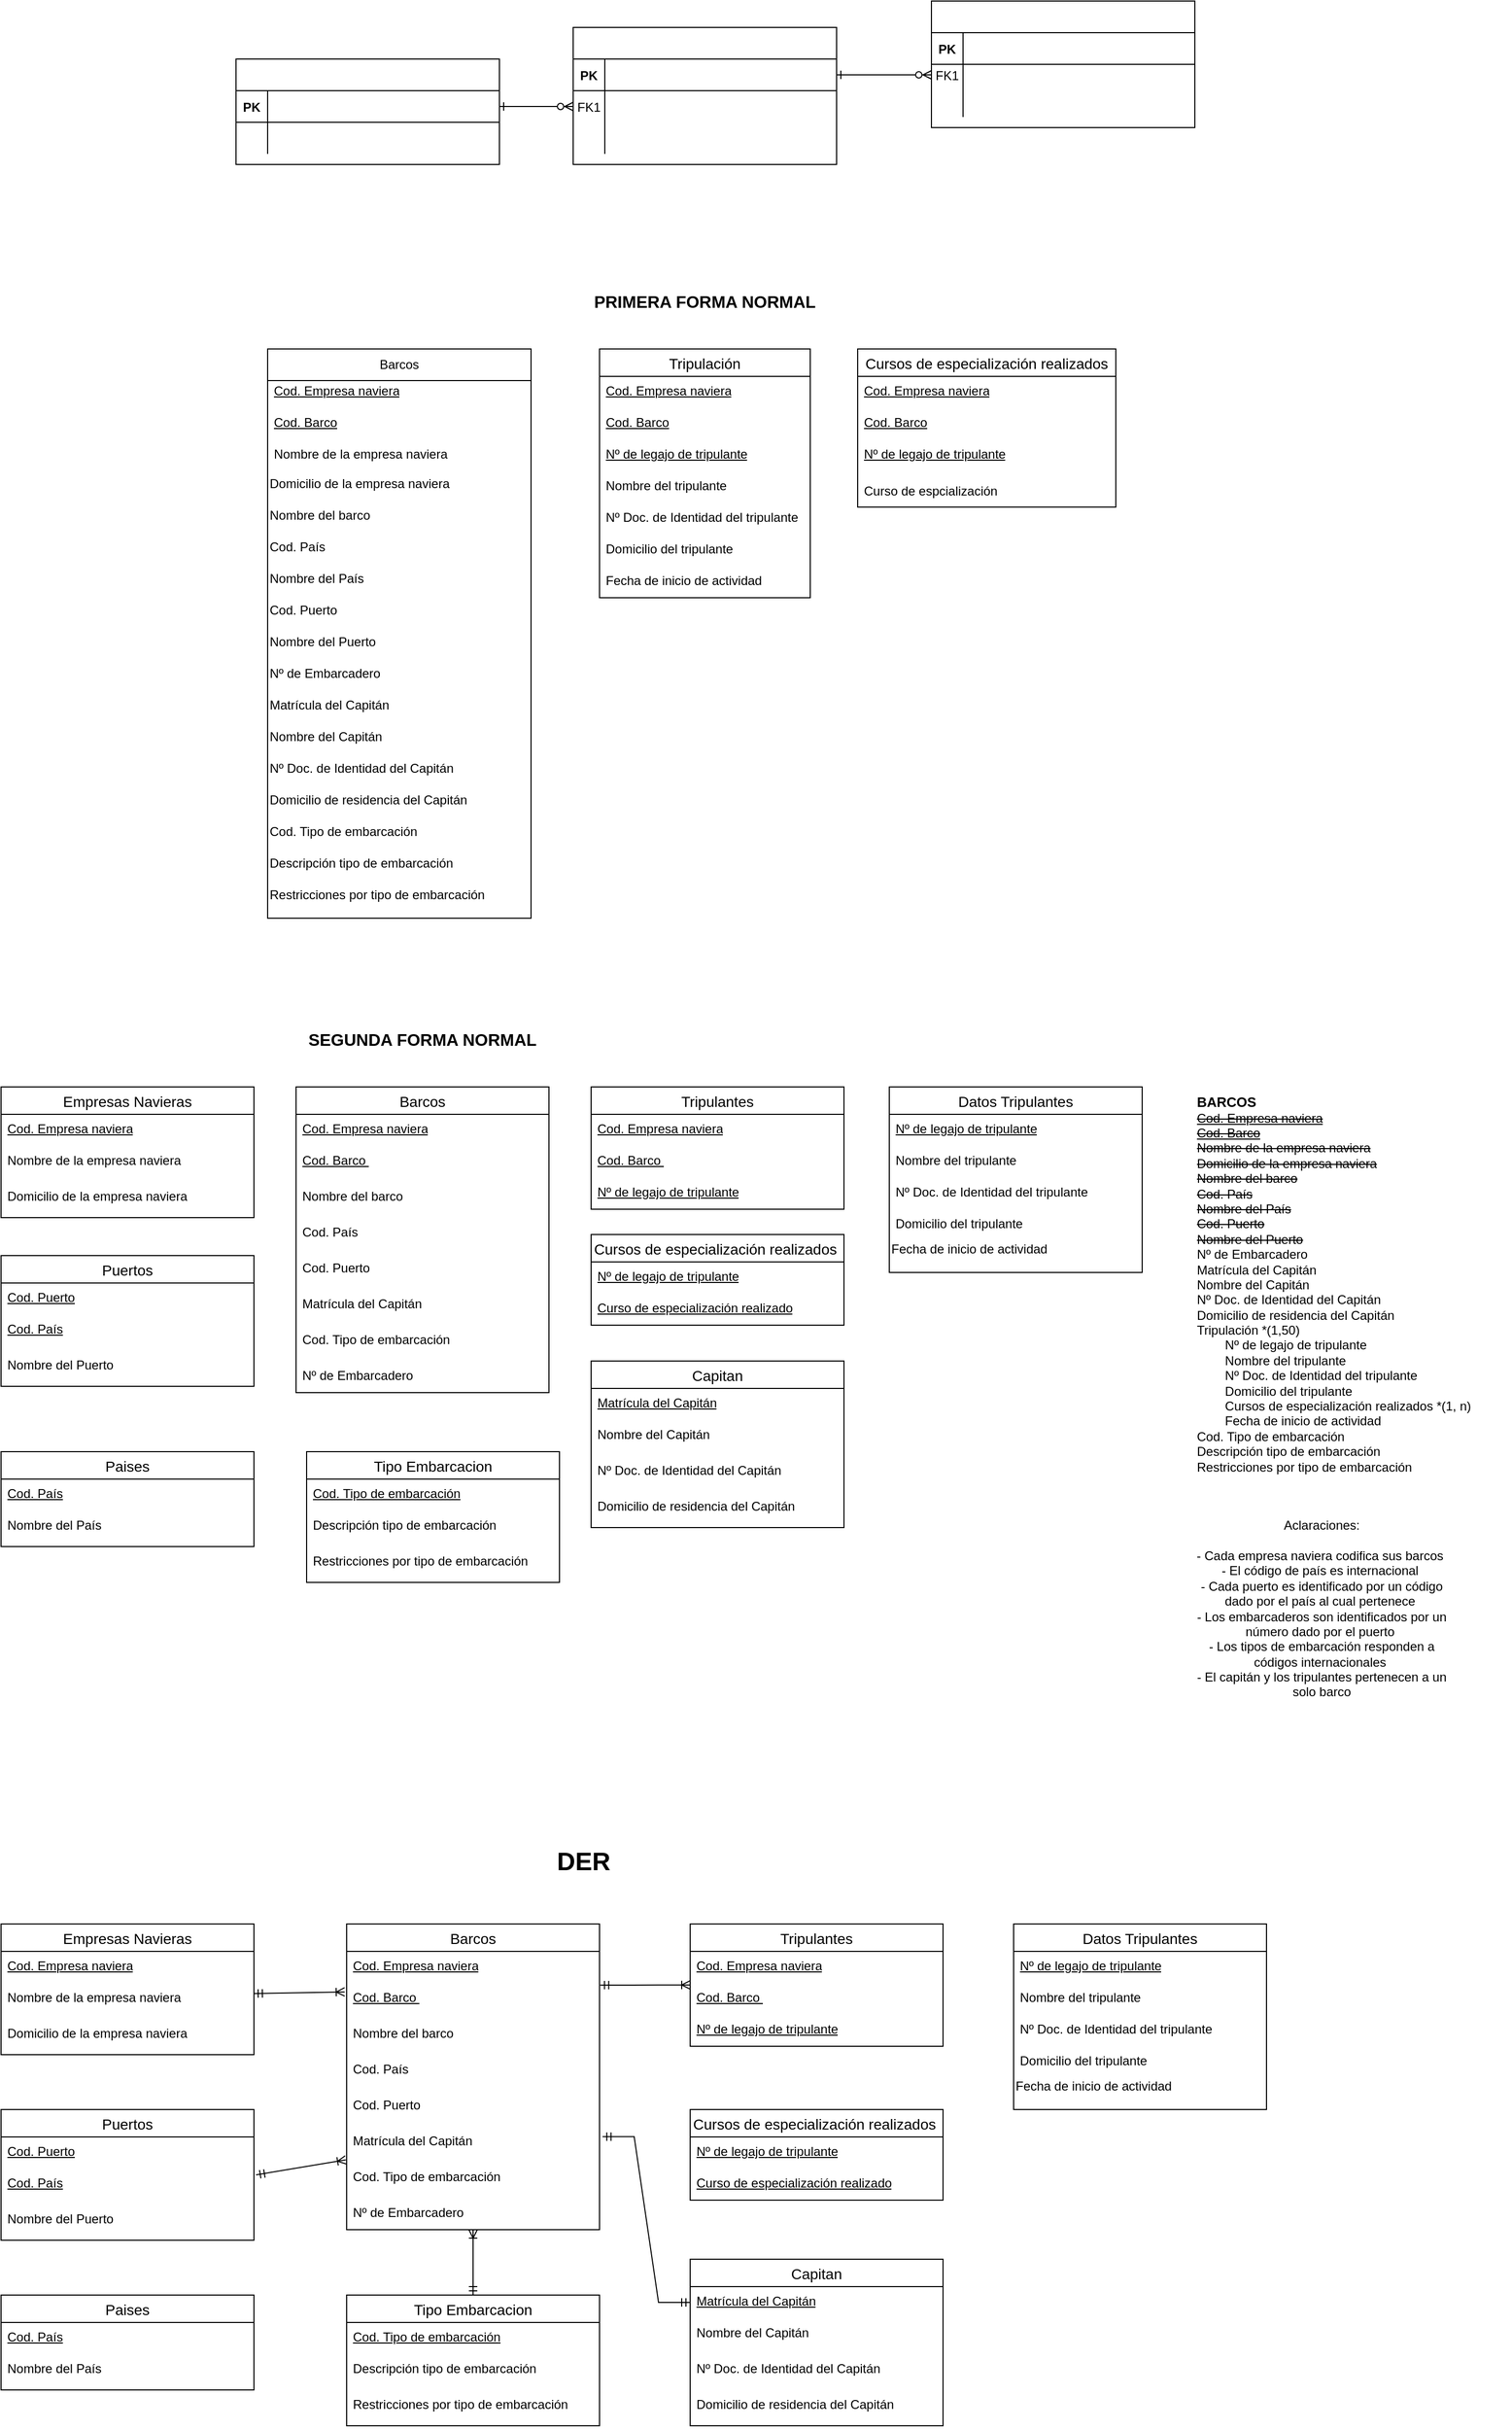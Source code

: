 <mxfile version="24.7.8">
  <diagram id="R2lEEEUBdFMjLlhIrx00" name="Page-1">
    <mxGraphModel dx="2497" dy="1977" grid="1" gridSize="10" guides="1" tooltips="1" connect="1" arrows="1" fold="1" page="1" pageScale="1" pageWidth="850" pageHeight="1100" math="0" shadow="0" extFonts="Permanent Marker^https://fonts.googleapis.com/css?family=Permanent+Marker">
      <root>
        <mxCell id="0" />
        <mxCell id="1" parent="0" />
        <mxCell id="C-vyLk0tnHw3VtMMgP7b-1" value="" style="edgeStyle=entityRelationEdgeStyle;endArrow=ERzeroToMany;startArrow=ERone;endFill=1;startFill=0;" parent="1" source="C-vyLk0tnHw3VtMMgP7b-24" target="C-vyLk0tnHw3VtMMgP7b-6" edge="1">
          <mxGeometry width="100" height="100" relative="1" as="geometry">
            <mxPoint x="-90" y="670" as="sourcePoint" />
            <mxPoint x="10" y="570" as="targetPoint" />
          </mxGeometry>
        </mxCell>
        <mxCell id="C-vyLk0tnHw3VtMMgP7b-12" value="" style="edgeStyle=entityRelationEdgeStyle;endArrow=ERzeroToMany;startArrow=ERone;endFill=1;startFill=0;" parent="1" source="C-vyLk0tnHw3VtMMgP7b-3" target="C-vyLk0tnHw3VtMMgP7b-17" edge="1">
          <mxGeometry width="100" height="100" relative="1" as="geometry">
            <mxPoint x="400" y="180" as="sourcePoint" />
            <mxPoint x="460" y="205" as="targetPoint" />
          </mxGeometry>
        </mxCell>
        <mxCell id="C-vyLk0tnHw3VtMMgP7b-2" value="" style="shape=table;startSize=30;container=1;collapsible=1;childLayout=tableLayout;fixedRows=1;rowLines=0;fontStyle=1;align=center;resizeLast=1;" parent="1" vertex="1">
          <mxGeometry x="40" y="-585" width="250" height="130" as="geometry" />
        </mxCell>
        <mxCell id="C-vyLk0tnHw3VtMMgP7b-3" value="" style="shape=partialRectangle;collapsible=0;dropTarget=0;pointerEvents=0;fillColor=none;points=[[0,0.5],[1,0.5]];portConstraint=eastwest;top=0;left=0;right=0;bottom=1;" parent="C-vyLk0tnHw3VtMMgP7b-2" vertex="1">
          <mxGeometry y="30" width="250" height="30" as="geometry" />
        </mxCell>
        <mxCell id="C-vyLk0tnHw3VtMMgP7b-4" value="PK" style="shape=partialRectangle;overflow=hidden;connectable=0;fillColor=none;top=0;left=0;bottom=0;right=0;fontStyle=1;" parent="C-vyLk0tnHw3VtMMgP7b-3" vertex="1">
          <mxGeometry width="30" height="30" as="geometry">
            <mxRectangle width="30" height="30" as="alternateBounds" />
          </mxGeometry>
        </mxCell>
        <mxCell id="C-vyLk0tnHw3VtMMgP7b-5" value="" style="shape=partialRectangle;overflow=hidden;connectable=0;fillColor=none;top=0;left=0;bottom=0;right=0;align=left;spacingLeft=6;fontStyle=5;" parent="C-vyLk0tnHw3VtMMgP7b-3" vertex="1">
          <mxGeometry x="30" width="220" height="30" as="geometry">
            <mxRectangle width="220" height="30" as="alternateBounds" />
          </mxGeometry>
        </mxCell>
        <mxCell id="C-vyLk0tnHw3VtMMgP7b-6" value="" style="shape=partialRectangle;collapsible=0;dropTarget=0;pointerEvents=0;fillColor=none;points=[[0,0.5],[1,0.5]];portConstraint=eastwest;top=0;left=0;right=0;bottom=0;" parent="C-vyLk0tnHw3VtMMgP7b-2" vertex="1">
          <mxGeometry y="60" width="250" height="30" as="geometry" />
        </mxCell>
        <mxCell id="C-vyLk0tnHw3VtMMgP7b-7" value="FK1" style="shape=partialRectangle;overflow=hidden;connectable=0;fillColor=none;top=0;left=0;bottom=0;right=0;" parent="C-vyLk0tnHw3VtMMgP7b-6" vertex="1">
          <mxGeometry width="30" height="30" as="geometry">
            <mxRectangle width="30" height="30" as="alternateBounds" />
          </mxGeometry>
        </mxCell>
        <mxCell id="C-vyLk0tnHw3VtMMgP7b-8" value="" style="shape=partialRectangle;overflow=hidden;connectable=0;fillColor=none;top=0;left=0;bottom=0;right=0;align=left;spacingLeft=6;" parent="C-vyLk0tnHw3VtMMgP7b-6" vertex="1">
          <mxGeometry x="30" width="220" height="30" as="geometry">
            <mxRectangle width="220" height="30" as="alternateBounds" />
          </mxGeometry>
        </mxCell>
        <mxCell id="C-vyLk0tnHw3VtMMgP7b-9" value="" style="shape=partialRectangle;collapsible=0;dropTarget=0;pointerEvents=0;fillColor=none;points=[[0,0.5],[1,0.5]];portConstraint=eastwest;top=0;left=0;right=0;bottom=0;" parent="C-vyLk0tnHw3VtMMgP7b-2" vertex="1">
          <mxGeometry y="90" width="250" height="30" as="geometry" />
        </mxCell>
        <mxCell id="C-vyLk0tnHw3VtMMgP7b-10" value="" style="shape=partialRectangle;overflow=hidden;connectable=0;fillColor=none;top=0;left=0;bottom=0;right=0;" parent="C-vyLk0tnHw3VtMMgP7b-9" vertex="1">
          <mxGeometry width="30" height="30" as="geometry">
            <mxRectangle width="30" height="30" as="alternateBounds" />
          </mxGeometry>
        </mxCell>
        <mxCell id="C-vyLk0tnHw3VtMMgP7b-11" value="" style="shape=partialRectangle;overflow=hidden;connectable=0;fillColor=none;top=0;left=0;bottom=0;right=0;align=left;spacingLeft=6;" parent="C-vyLk0tnHw3VtMMgP7b-9" vertex="1">
          <mxGeometry x="30" width="220" height="30" as="geometry">
            <mxRectangle width="220" height="30" as="alternateBounds" />
          </mxGeometry>
        </mxCell>
        <mxCell id="C-vyLk0tnHw3VtMMgP7b-13" value="" style="shape=table;startSize=30;container=1;collapsible=1;childLayout=tableLayout;fixedRows=1;rowLines=0;fontStyle=1;align=center;resizeLast=1;" parent="1" vertex="1">
          <mxGeometry x="380" y="-610" width="250" height="120" as="geometry" />
        </mxCell>
        <mxCell id="C-vyLk0tnHw3VtMMgP7b-14" value="" style="shape=partialRectangle;collapsible=0;dropTarget=0;pointerEvents=0;fillColor=none;points=[[0,0.5],[1,0.5]];portConstraint=eastwest;top=0;left=0;right=0;bottom=1;" parent="C-vyLk0tnHw3VtMMgP7b-13" vertex="1">
          <mxGeometry y="30" width="250" height="30" as="geometry" />
        </mxCell>
        <mxCell id="C-vyLk0tnHw3VtMMgP7b-15" value="PK" style="shape=partialRectangle;overflow=hidden;connectable=0;fillColor=none;top=0;left=0;bottom=0;right=0;fontStyle=1;" parent="C-vyLk0tnHw3VtMMgP7b-14" vertex="1">
          <mxGeometry width="30" height="30" as="geometry">
            <mxRectangle width="30" height="30" as="alternateBounds" />
          </mxGeometry>
        </mxCell>
        <mxCell id="C-vyLk0tnHw3VtMMgP7b-16" value="" style="shape=partialRectangle;overflow=hidden;connectable=0;fillColor=none;top=0;left=0;bottom=0;right=0;align=left;spacingLeft=6;fontStyle=5;" parent="C-vyLk0tnHw3VtMMgP7b-14" vertex="1">
          <mxGeometry x="30" width="220" height="30" as="geometry">
            <mxRectangle width="220" height="30" as="alternateBounds" />
          </mxGeometry>
        </mxCell>
        <mxCell id="C-vyLk0tnHw3VtMMgP7b-17" value="" style="shape=partialRectangle;collapsible=0;dropTarget=0;pointerEvents=0;fillColor=none;points=[[0,0.5],[1,0.5]];portConstraint=eastwest;top=0;left=0;right=0;bottom=0;" parent="C-vyLk0tnHw3VtMMgP7b-13" vertex="1">
          <mxGeometry y="60" width="250" height="20" as="geometry" />
        </mxCell>
        <mxCell id="C-vyLk0tnHw3VtMMgP7b-18" value="FK1" style="shape=partialRectangle;overflow=hidden;connectable=0;fillColor=none;top=0;left=0;bottom=0;right=0;" parent="C-vyLk0tnHw3VtMMgP7b-17" vertex="1">
          <mxGeometry width="30" height="20" as="geometry">
            <mxRectangle width="30" height="20" as="alternateBounds" />
          </mxGeometry>
        </mxCell>
        <mxCell id="C-vyLk0tnHw3VtMMgP7b-19" value="" style="shape=partialRectangle;overflow=hidden;connectable=0;fillColor=none;top=0;left=0;bottom=0;right=0;align=left;spacingLeft=6;" parent="C-vyLk0tnHw3VtMMgP7b-17" vertex="1">
          <mxGeometry x="30" width="220" height="20" as="geometry">
            <mxRectangle width="220" height="20" as="alternateBounds" />
          </mxGeometry>
        </mxCell>
        <mxCell id="C-vyLk0tnHw3VtMMgP7b-20" value="" style="shape=partialRectangle;collapsible=0;dropTarget=0;pointerEvents=0;fillColor=none;points=[[0,0.5],[1,0.5]];portConstraint=eastwest;top=0;left=0;right=0;bottom=0;" parent="C-vyLk0tnHw3VtMMgP7b-13" vertex="1">
          <mxGeometry y="80" width="250" height="30" as="geometry" />
        </mxCell>
        <mxCell id="C-vyLk0tnHw3VtMMgP7b-21" value="" style="shape=partialRectangle;overflow=hidden;connectable=0;fillColor=none;top=0;left=0;bottom=0;right=0;" parent="C-vyLk0tnHw3VtMMgP7b-20" vertex="1">
          <mxGeometry width="30" height="30" as="geometry">
            <mxRectangle width="30" height="30" as="alternateBounds" />
          </mxGeometry>
        </mxCell>
        <mxCell id="C-vyLk0tnHw3VtMMgP7b-22" value="" style="shape=partialRectangle;overflow=hidden;connectable=0;fillColor=none;top=0;left=0;bottom=0;right=0;align=left;spacingLeft=6;" parent="C-vyLk0tnHw3VtMMgP7b-20" vertex="1">
          <mxGeometry x="30" width="220" height="30" as="geometry">
            <mxRectangle width="220" height="30" as="alternateBounds" />
          </mxGeometry>
        </mxCell>
        <mxCell id="C-vyLk0tnHw3VtMMgP7b-23" value="" style="shape=table;startSize=30;container=1;collapsible=1;childLayout=tableLayout;fixedRows=1;rowLines=0;fontStyle=1;align=center;resizeLast=1;" parent="1" vertex="1">
          <mxGeometry x="-280" y="-555" width="250" height="100" as="geometry" />
        </mxCell>
        <mxCell id="C-vyLk0tnHw3VtMMgP7b-24" value="" style="shape=partialRectangle;collapsible=0;dropTarget=0;pointerEvents=0;fillColor=none;points=[[0,0.5],[1,0.5]];portConstraint=eastwest;top=0;left=0;right=0;bottom=1;" parent="C-vyLk0tnHw3VtMMgP7b-23" vertex="1">
          <mxGeometry y="30" width="250" height="30" as="geometry" />
        </mxCell>
        <mxCell id="C-vyLk0tnHw3VtMMgP7b-25" value="PK" style="shape=partialRectangle;overflow=hidden;connectable=0;fillColor=none;top=0;left=0;bottom=0;right=0;fontStyle=1;" parent="C-vyLk0tnHw3VtMMgP7b-24" vertex="1">
          <mxGeometry width="30" height="30" as="geometry">
            <mxRectangle width="30" height="30" as="alternateBounds" />
          </mxGeometry>
        </mxCell>
        <mxCell id="C-vyLk0tnHw3VtMMgP7b-26" value="" style="shape=partialRectangle;overflow=hidden;connectable=0;fillColor=none;top=0;left=0;bottom=0;right=0;align=left;spacingLeft=6;fontStyle=5;" parent="C-vyLk0tnHw3VtMMgP7b-24" vertex="1">
          <mxGeometry x="30" width="220" height="30" as="geometry">
            <mxRectangle width="220" height="30" as="alternateBounds" />
          </mxGeometry>
        </mxCell>
        <mxCell id="C-vyLk0tnHw3VtMMgP7b-27" value="" style="shape=partialRectangle;collapsible=0;dropTarget=0;pointerEvents=0;fillColor=none;points=[[0,0.5],[1,0.5]];portConstraint=eastwest;top=0;left=0;right=0;bottom=0;" parent="C-vyLk0tnHw3VtMMgP7b-23" vertex="1">
          <mxGeometry y="60" width="250" height="30" as="geometry" />
        </mxCell>
        <mxCell id="C-vyLk0tnHw3VtMMgP7b-28" value="" style="shape=partialRectangle;overflow=hidden;connectable=0;fillColor=none;top=0;left=0;bottom=0;right=0;" parent="C-vyLk0tnHw3VtMMgP7b-27" vertex="1">
          <mxGeometry width="30" height="30" as="geometry">
            <mxRectangle width="30" height="30" as="alternateBounds" />
          </mxGeometry>
        </mxCell>
        <mxCell id="C-vyLk0tnHw3VtMMgP7b-29" value="" style="shape=partialRectangle;overflow=hidden;connectable=0;fillColor=none;top=0;left=0;bottom=0;right=0;align=left;spacingLeft=6;" parent="C-vyLk0tnHw3VtMMgP7b-27" vertex="1">
          <mxGeometry x="30" width="220" height="30" as="geometry">
            <mxRectangle width="220" height="30" as="alternateBounds" />
          </mxGeometry>
        </mxCell>
        <mxCell id="k5wNw5O_4C9lhhaMLqTw-1" value="&lt;b&gt;&lt;font style=&quot;font-size: 13px;&quot;&gt;BARCOS&lt;/font&gt;&lt;/b&gt;&lt;br&gt;&lt;u&gt;&lt;strike&gt;Cod. Empresa naviera&lt;br&gt;Cod. Barco&lt;br&gt;&lt;/strike&gt;&lt;/u&gt;&lt;strike&gt;Nombre de la empresa naviera&lt;br&gt;Domicilio de la empresa naviera&lt;br&gt;Nombre del barco&lt;br&gt;Cod. País&lt;br&gt;Nombre del País&lt;br&gt;Cod. Puerto&lt;br&gt;Nombre del Puerto&lt;br&gt;&lt;/strike&gt;Nº de Embarcadero&lt;br&gt;Matrícula del Capitán&lt;br&gt;Nombre del Capitán&lt;br&gt;Nº Doc. de Identidad del Capitán&lt;br&gt;Domicilio de residencia del Capitán&lt;br&gt;Tripulación *(1,50)&lt;br&gt;&lt;span style=&quot;white-space: pre;&quot;&gt;&#x9;&lt;/span&gt;Nº de legajo de tripulante&lt;br&gt;&lt;span style=&quot;white-space: pre;&quot;&gt;&#x9;&lt;/span&gt;Nombre del tripulante&lt;br&gt;&lt;span style=&quot;white-space: pre;&quot;&gt;&#x9;&lt;/span&gt;Nº Doc. de Identidad del tripulante&lt;br&gt;&lt;span style=&quot;white-space: pre;&quot;&gt;&#x9;&lt;/span&gt;Domicilio del tripulante&lt;br&gt;&lt;span style=&quot;white-space: pre;&quot;&gt;&#x9;&lt;/span&gt;Cursos de especialización realizados *(1, n)&lt;br&gt;&lt;span style=&quot;white-space: pre;&quot;&gt;&#x9;&lt;/span&gt;Fecha de inicio de actividad&lt;br&gt;Cod. Tipo de embarcación&lt;br&gt;Descripción tipo de embarcación&lt;br&gt;Restricciones por tipo de embarcación" style="text;whiteSpace=wrap;html=1;" parent="1" vertex="1">
          <mxGeometry x="630" y="420" width="300" height="380" as="geometry" />
        </mxCell>
        <mxCell id="k5wNw5O_4C9lhhaMLqTw-2" value="Aclaraciones:&lt;div&gt;&lt;br&gt;&lt;/div&gt;&lt;div&gt;- Cada empresa naviera codifica sus barcos&amp;nbsp;&lt;/div&gt;&lt;div&gt;- El código de país es internacional&amp;nbsp;&lt;/div&gt;&lt;div&gt;- Cada puerto es identificado por un código&lt;br/&gt;dado por el país al cual pertenece&amp;nbsp;&lt;/div&gt;&lt;div&gt;- Los embarcaderos son identificados por un&lt;br/&gt;número dado por el puerto&amp;nbsp;&lt;/div&gt;&lt;div&gt;- Los tipos de embarcación responden a&lt;br/&gt;códigos internacionales&amp;nbsp;&lt;/div&gt;&lt;div&gt;- El capitán y los tripulantes pertenecen a un&lt;br/&gt;solo barco&lt;br&gt;&lt;/div&gt;" style="text;html=1;align=center;verticalAlign=middle;resizable=0;points=[];autosize=1;strokeColor=none;fillColor=none;" parent="1" vertex="1">
          <mxGeometry x="620" y="820" width="260" height="190" as="geometry" />
        </mxCell>
        <mxCell id="5SOHKnQhumeRB5jlaein-1" value="Barcos" style="swimlane;fontStyle=0;childLayout=stackLayout;horizontal=1;startSize=26;horizontalStack=0;resizeParent=1;resizeParentMax=0;resizeLast=0;collapsible=1;marginBottom=0;align=center;fontSize=14;swimlaneLine=1;" parent="1" vertex="1">
          <mxGeometry x="-223" y="420" width="240" height="290" as="geometry" />
        </mxCell>
        <mxCell id="unQ9I7xRC5SDcs6OLn1d-34" value="&lt;u&gt;Cod. Empresa naviera&lt;/u&gt;&lt;div&gt;&lt;br&gt;&lt;/div&gt;" style="text;strokeColor=none;fillColor=none;spacingLeft=4;spacingRight=4;overflow=hidden;rotatable=0;points=[[0,0.5],[1,0.5]];portConstraint=eastwest;fontSize=12;whiteSpace=wrap;html=1;" parent="5SOHKnQhumeRB5jlaein-1" vertex="1">
          <mxGeometry y="26" width="240" height="30" as="geometry" />
        </mxCell>
        <mxCell id="DsrbRzc5nkTLLH1VOh_0-27" value="&lt;div&gt;&lt;u&gt;Cod. Barco&amp;nbsp;&lt;/u&gt;&lt;br&gt;&lt;/div&gt;" style="text;strokeColor=none;fillColor=none;spacingLeft=4;spacingRight=4;overflow=hidden;rotatable=0;points=[[0,0.5],[1,0.5]];portConstraint=eastwest;fontSize=12;whiteSpace=wrap;html=1;" parent="5SOHKnQhumeRB5jlaein-1" vertex="1">
          <mxGeometry y="56" width="240" height="34" as="geometry" />
        </mxCell>
        <mxCell id="GCW-zSLHgq53uU3LiZR8-16" value="Nombre del barco&lt;div&gt;&lt;br/&gt;&lt;/div&gt;" style="text;strokeColor=none;fillColor=none;spacingLeft=4;spacingRight=4;overflow=hidden;rotatable=0;points=[[0,0.5],[1,0.5]];portConstraint=eastwest;fontSize=12;whiteSpace=wrap;html=1;" parent="5SOHKnQhumeRB5jlaein-1" vertex="1">
          <mxGeometry y="90" width="240" height="34" as="geometry" />
        </mxCell>
        <mxCell id="GCW-zSLHgq53uU3LiZR8-17" value="Cod. País&lt;br/&gt;&lt;u&gt;&lt;br&gt;&lt;/u&gt;" style="text;strokeColor=none;fillColor=none;spacingLeft=4;spacingRight=4;overflow=hidden;rotatable=0;points=[[0,0.5],[1,0.5]];portConstraint=eastwest;fontSize=12;whiteSpace=wrap;html=1;" parent="5SOHKnQhumeRB5jlaein-1" vertex="1">
          <mxGeometry y="124" width="240" height="34" as="geometry" />
        </mxCell>
        <mxCell id="GCW-zSLHgq53uU3LiZR8-5" value="Cod. Puerto&lt;div&gt;&lt;br/&gt;&lt;/div&gt;" style="text;strokeColor=none;fillColor=none;spacingLeft=4;spacingRight=4;overflow=hidden;rotatable=0;points=[[0,0.5],[1,0.5]];portConstraint=eastwest;fontSize=12;whiteSpace=wrap;html=1;" parent="5SOHKnQhumeRB5jlaein-1" vertex="1">
          <mxGeometry y="158" width="240" height="34" as="geometry" />
        </mxCell>
        <mxCell id="GCW-zSLHgq53uU3LiZR8-8" value="&lt;div&gt;Matrícula del Capitán&amp;nbsp;&lt;br&gt;&lt;/div&gt;" style="text;strokeColor=none;fillColor=none;spacingLeft=4;spacingRight=4;overflow=hidden;rotatable=0;points=[[0,0.5],[1,0.5]];portConstraint=eastwest;fontSize=12;whiteSpace=wrap;html=1;" parent="5SOHKnQhumeRB5jlaein-1" vertex="1">
          <mxGeometry y="192" width="240" height="34" as="geometry" />
        </mxCell>
        <mxCell id="GCW-zSLHgq53uU3LiZR8-12" value="Cod. Tipo de embarcación&lt;div&gt;&lt;br/&gt;&lt;/div&gt;" style="text;strokeColor=none;fillColor=none;spacingLeft=4;spacingRight=4;overflow=hidden;rotatable=0;points=[[0,0.5],[1,0.5]];portConstraint=eastwest;fontSize=12;whiteSpace=wrap;html=1;" parent="5SOHKnQhumeRB5jlaein-1" vertex="1">
          <mxGeometry y="226" width="240" height="34" as="geometry" />
        </mxCell>
        <mxCell id="unQ9I7xRC5SDcs6OLn1d-35" value="Nº de Embarcadero&lt;div&gt;&lt;br/&gt;&lt;/div&gt;" style="text;strokeColor=none;fillColor=none;spacingLeft=4;spacingRight=4;overflow=hidden;rotatable=0;points=[[0,0.5],[1,0.5]];portConstraint=eastwest;fontSize=12;whiteSpace=wrap;html=1;" parent="5SOHKnQhumeRB5jlaein-1" vertex="1">
          <mxGeometry y="260" width="240" height="30" as="geometry" />
        </mxCell>
        <mxCell id="5SOHKnQhumeRB5jlaein-5" value="SEGUNDA FORMA NORMAL" style="text;html=1;align=center;verticalAlign=middle;whiteSpace=wrap;rounded=0;fontStyle=1;fontSize=16;" parent="1" vertex="1">
          <mxGeometry x="-223" y="360" width="240" height="30" as="geometry" />
        </mxCell>
        <mxCell id="5SOHKnQhumeRB5jlaein-21" value="Tripulantes" style="swimlane;fontStyle=0;childLayout=stackLayout;horizontal=1;startSize=26;horizontalStack=0;resizeParent=1;resizeParentMax=0;resizeLast=0;collapsible=1;marginBottom=0;align=center;fontSize=14;" parent="1" vertex="1">
          <mxGeometry x="57" y="420" width="240" height="116" as="geometry" />
        </mxCell>
        <mxCell id="unQ9I7xRC5SDcs6OLn1d-39" value="&lt;u&gt;Cod. Empresa naviera&lt;/u&gt;&lt;div&gt;&lt;br&gt;&lt;/div&gt;" style="text;strokeColor=none;fillColor=none;spacingLeft=4;spacingRight=4;overflow=hidden;rotatable=0;points=[[0,0.5],[1,0.5]];portConstraint=eastwest;fontSize=12;whiteSpace=wrap;html=1;" parent="5SOHKnQhumeRB5jlaein-21" vertex="1">
          <mxGeometry y="26" width="240" height="30" as="geometry" />
        </mxCell>
        <mxCell id="unQ9I7xRC5SDcs6OLn1d-40" value="&lt;u&gt;Cod. Barco&amp;nbsp;&lt;/u&gt;" style="text;strokeColor=none;fillColor=none;spacingLeft=4;spacingRight=4;overflow=hidden;rotatable=0;points=[[0,0.5],[1,0.5]];portConstraint=eastwest;fontSize=12;whiteSpace=wrap;html=1;" parent="5SOHKnQhumeRB5jlaein-21" vertex="1">
          <mxGeometry y="56" width="240" height="30" as="geometry" />
        </mxCell>
        <mxCell id="5SOHKnQhumeRB5jlaein-30" value="&lt;u&gt;Nº de legajo de tripulante&lt;br/&gt;&lt;/u&gt;" style="text;strokeColor=none;fillColor=none;spacingLeft=4;spacingRight=4;overflow=hidden;rotatable=0;points=[[0,0.5],[1,0.5]];portConstraint=eastwest;fontSize=12;whiteSpace=wrap;html=1;" parent="5SOHKnQhumeRB5jlaein-21" vertex="1">
          <mxGeometry y="86" width="240" height="30" as="geometry" />
        </mxCell>
        <mxCell id="GCW-zSLHgq53uU3LiZR8-19" value="&#x9;Cursos de especialización realizados " style="swimlane;fontStyle=0;childLayout=stackLayout;horizontal=1;startSize=26;horizontalStack=0;resizeParent=1;resizeParentMax=0;resizeLast=0;collapsible=1;marginBottom=0;align=center;fontSize=14;" parent="1" vertex="1">
          <mxGeometry x="57" y="560" width="240" height="86" as="geometry" />
        </mxCell>
        <mxCell id="GCW-zSLHgq53uU3LiZR8-20" value="&lt;u&gt;Nº de legajo de tripulante&lt;/u&gt;" style="text;strokeColor=none;fillColor=none;spacingLeft=4;spacingRight=4;overflow=hidden;rotatable=0;points=[[0,0.5],[1,0.5]];portConstraint=eastwest;fontSize=12;whiteSpace=wrap;html=1;" parent="GCW-zSLHgq53uU3LiZR8-19" vertex="1">
          <mxGeometry y="26" width="240" height="30" as="geometry" />
        </mxCell>
        <mxCell id="Daa7CFDR9RvzDddN8BcC-13" value="&lt;u&gt;Curso de especialización realizado&lt;/u&gt;" style="text;strokeColor=none;fillColor=none;spacingLeft=4;spacingRight=4;overflow=hidden;rotatable=0;points=[[0,0.5],[1,0.5]];portConstraint=eastwest;fontSize=12;whiteSpace=wrap;html=1;" parent="GCW-zSLHgq53uU3LiZR8-19" vertex="1">
          <mxGeometry y="56" width="240" height="30" as="geometry" />
        </mxCell>
        <mxCell id="DsrbRzc5nkTLLH1VOh_0-1" value="Empresas Navieras" style="swimlane;fontStyle=0;childLayout=stackLayout;horizontal=1;startSize=26;horizontalStack=0;resizeParent=1;resizeParentMax=0;resizeLast=0;collapsible=1;marginBottom=0;align=center;fontSize=14;swimlaneLine=1;" parent="1" vertex="1">
          <mxGeometry x="-503" y="420" width="240" height="124" as="geometry" />
        </mxCell>
        <mxCell id="unQ9I7xRC5SDcs6OLn1d-36" value="&lt;u&gt;Cod. Empresa naviera&lt;/u&gt;&lt;div&gt;&lt;br&gt;&lt;/div&gt;" style="text;strokeColor=none;fillColor=none;spacingLeft=4;spacingRight=4;overflow=hidden;rotatable=0;points=[[0,0.5],[1,0.5]];portConstraint=eastwest;fontSize=12;whiteSpace=wrap;html=1;" parent="DsrbRzc5nkTLLH1VOh_0-1" vertex="1">
          <mxGeometry y="26" width="240" height="30" as="geometry" />
        </mxCell>
        <mxCell id="DsrbRzc5nkTLLH1VOh_0-4" value="Nombre de la empresa naviera&lt;br/&gt;&lt;u&gt;&lt;br&gt;&lt;/u&gt;" style="text;strokeColor=none;fillColor=none;spacingLeft=4;spacingRight=4;overflow=hidden;rotatable=0;points=[[0,0.5],[1,0.5]];portConstraint=eastwest;fontSize=12;whiteSpace=wrap;html=1;" parent="DsrbRzc5nkTLLH1VOh_0-1" vertex="1">
          <mxGeometry y="56" width="240" height="34" as="geometry" />
        </mxCell>
        <mxCell id="DsrbRzc5nkTLLH1VOh_0-5" value="Domicilio de la empresa naviera&lt;br/&gt;&lt;u&gt;&lt;br&gt;&lt;/u&gt;" style="text;strokeColor=none;fillColor=none;spacingLeft=4;spacingRight=4;overflow=hidden;rotatable=0;points=[[0,0.5],[1,0.5]];portConstraint=eastwest;fontSize=12;whiteSpace=wrap;html=1;" parent="DsrbRzc5nkTLLH1VOh_0-1" vertex="1">
          <mxGeometry y="90" width="240" height="34" as="geometry" />
        </mxCell>
        <mxCell id="DsrbRzc5nkTLLH1VOh_0-19" value="Puertos" style="swimlane;fontStyle=0;childLayout=stackLayout;horizontal=1;startSize=26;horizontalStack=0;resizeParent=1;resizeParentMax=0;resizeLast=0;collapsible=1;marginBottom=0;align=center;fontSize=14;swimlaneLine=1;" parent="1" vertex="1">
          <mxGeometry x="-503" y="580" width="240" height="124" as="geometry" />
        </mxCell>
        <mxCell id="unQ9I7xRC5SDcs6OLn1d-37" value="&lt;u&gt;Cod. Puerto&lt;br/&gt;&lt;/u&gt;" style="text;strokeColor=none;fillColor=none;spacingLeft=4;spacingRight=4;overflow=hidden;rotatable=0;points=[[0,0.5],[1,0.5]];portConstraint=eastwest;fontSize=12;whiteSpace=wrap;html=1;" parent="DsrbRzc5nkTLLH1VOh_0-19" vertex="1">
          <mxGeometry y="26" width="240" height="30" as="geometry" />
        </mxCell>
        <mxCell id="DsrbRzc5nkTLLH1VOh_0-22" value="&lt;u&gt;Cod. País&lt;br/&gt;&lt;br&gt;&lt;/u&gt;" style="text;strokeColor=none;fillColor=none;spacingLeft=4;spacingRight=4;overflow=hidden;rotatable=0;points=[[0,0.5],[1,0.5]];portConstraint=eastwest;fontSize=12;whiteSpace=wrap;html=1;" parent="DsrbRzc5nkTLLH1VOh_0-19" vertex="1">
          <mxGeometry y="56" width="240" height="34" as="geometry" />
        </mxCell>
        <mxCell id="DsrbRzc5nkTLLH1VOh_0-21" value="Nombre del Puerto&lt;br/&gt;&lt;u&gt;&lt;br&gt;&lt;/u&gt;" style="text;strokeColor=none;fillColor=none;spacingLeft=4;spacingRight=4;overflow=hidden;rotatable=0;points=[[0,0.5],[1,0.5]];portConstraint=eastwest;fontSize=12;whiteSpace=wrap;html=1;" parent="DsrbRzc5nkTLLH1VOh_0-19" vertex="1">
          <mxGeometry y="90" width="240" height="34" as="geometry" />
        </mxCell>
        <mxCell id="DsrbRzc5nkTLLH1VOh_0-23" value="Paises" style="swimlane;fontStyle=0;childLayout=stackLayout;horizontal=1;startSize=26;horizontalStack=0;resizeParent=1;resizeParentMax=0;resizeLast=0;collapsible=1;marginBottom=0;align=center;fontSize=14;swimlaneLine=1;" parent="1" vertex="1">
          <mxGeometry x="-503" y="766" width="240" height="90" as="geometry" />
        </mxCell>
        <mxCell id="unQ9I7xRC5SDcs6OLn1d-38" value="&lt;u&gt;Cod. País&lt;br&gt;&lt;/u&gt;" style="text;strokeColor=none;fillColor=none;spacingLeft=4;spacingRight=4;overflow=hidden;rotatable=0;points=[[0,0.5],[1,0.5]];portConstraint=eastwest;fontSize=12;whiteSpace=wrap;html=1;" parent="DsrbRzc5nkTLLH1VOh_0-23" vertex="1">
          <mxGeometry y="26" width="240" height="30" as="geometry" />
        </mxCell>
        <mxCell id="DsrbRzc5nkTLLH1VOh_0-25" value="Nombre del País&lt;br/&gt;&lt;u&gt;&lt;br&gt;&lt;/u&gt;" style="text;strokeColor=none;fillColor=none;spacingLeft=4;spacingRight=4;overflow=hidden;rotatable=0;points=[[0,0.5],[1,0.5]];portConstraint=eastwest;fontSize=12;whiteSpace=wrap;html=1;" parent="DsrbRzc5nkTLLH1VOh_0-23" vertex="1">
          <mxGeometry y="56" width="240" height="34" as="geometry" />
        </mxCell>
        <mxCell id="AlDmq4_nDiNZgkX2nY4D-1" value="Capitan" style="swimlane;fontStyle=0;childLayout=stackLayout;horizontal=1;startSize=26;horizontalStack=0;resizeParent=1;resizeParentMax=0;resizeLast=0;collapsible=1;marginBottom=0;align=center;fontSize=14;swimlaneLine=1;" parent="1" vertex="1">
          <mxGeometry x="57" y="680" width="240" height="158" as="geometry" />
        </mxCell>
        <mxCell id="unQ9I7xRC5SDcs6OLn1d-42" value="&lt;u&gt;Matrícula del Capitán&lt;br/&gt;&lt;/u&gt;" style="text;strokeColor=none;fillColor=none;spacingLeft=4;spacingRight=4;overflow=hidden;rotatable=0;points=[[0,0.5],[1,0.5]];portConstraint=eastwest;fontSize=12;whiteSpace=wrap;html=1;" parent="AlDmq4_nDiNZgkX2nY4D-1" vertex="1">
          <mxGeometry y="26" width="240" height="30" as="geometry" />
        </mxCell>
        <mxCell id="AlDmq4_nDiNZgkX2nY4D-3" value="Nombre del Capitán&lt;br/&gt;&lt;u&gt;&lt;br&gt;&lt;/u&gt;" style="text;strokeColor=none;fillColor=none;spacingLeft=4;spacingRight=4;overflow=hidden;rotatable=0;points=[[0,0.5],[1,0.5]];portConstraint=eastwest;fontSize=12;whiteSpace=wrap;html=1;" parent="AlDmq4_nDiNZgkX2nY4D-1" vertex="1">
          <mxGeometry y="56" width="240" height="34" as="geometry" />
        </mxCell>
        <mxCell id="AlDmq4_nDiNZgkX2nY4D-6" value="Nº Doc. de Identidad del Capitán&lt;br/&gt;&lt;u&gt;&lt;br&gt;&lt;/u&gt;" style="text;strokeColor=none;fillColor=none;spacingLeft=4;spacingRight=4;overflow=hidden;rotatable=0;points=[[0,0.5],[1,0.5]];portConstraint=eastwest;fontSize=12;whiteSpace=wrap;html=1;" parent="AlDmq4_nDiNZgkX2nY4D-1" vertex="1">
          <mxGeometry y="90" width="240" height="34" as="geometry" />
        </mxCell>
        <mxCell id="AlDmq4_nDiNZgkX2nY4D-4" value="Domicilio de residencia del Capitán&lt;br/&gt;&lt;u&gt;&lt;br&gt;&lt;/u&gt;" style="text;strokeColor=none;fillColor=none;spacingLeft=4;spacingRight=4;overflow=hidden;rotatable=0;points=[[0,0.5],[1,0.5]];portConstraint=eastwest;fontSize=12;whiteSpace=wrap;html=1;" parent="AlDmq4_nDiNZgkX2nY4D-1" vertex="1">
          <mxGeometry y="124" width="240" height="34" as="geometry" />
        </mxCell>
        <mxCell id="AlDmq4_nDiNZgkX2nY4D-7" value="Tipo Embarcacion" style="swimlane;fontStyle=0;childLayout=stackLayout;horizontal=1;startSize=26;horizontalStack=0;resizeParent=1;resizeParentMax=0;resizeLast=0;collapsible=1;marginBottom=0;align=center;fontSize=14;swimlaneLine=1;" parent="1" vertex="1">
          <mxGeometry x="-213" y="766" width="240" height="124" as="geometry" />
        </mxCell>
        <mxCell id="unQ9I7xRC5SDcs6OLn1d-41" value="&lt;u&gt;Cod. Tipo de embarcación&lt;br/&gt;&lt;/u&gt;" style="text;strokeColor=none;fillColor=none;spacingLeft=4;spacingRight=4;overflow=hidden;rotatable=0;points=[[0,0.5],[1,0.5]];portConstraint=eastwest;fontSize=12;whiteSpace=wrap;html=1;" parent="AlDmq4_nDiNZgkX2nY4D-7" vertex="1">
          <mxGeometry y="26" width="240" height="30" as="geometry" />
        </mxCell>
        <mxCell id="AlDmq4_nDiNZgkX2nY4D-9" value="Descripción tipo de embarcación&lt;br/&gt;&lt;u&gt;&lt;br&gt;&lt;/u&gt;" style="text;strokeColor=none;fillColor=none;spacingLeft=4;spacingRight=4;overflow=hidden;rotatable=0;points=[[0,0.5],[1,0.5]];portConstraint=eastwest;fontSize=12;whiteSpace=wrap;html=1;" parent="AlDmq4_nDiNZgkX2nY4D-7" vertex="1">
          <mxGeometry y="56" width="240" height="34" as="geometry" />
        </mxCell>
        <mxCell id="AlDmq4_nDiNZgkX2nY4D-10" value="Restricciones por tipo de embarcación&lt;u&gt;&lt;br&gt;&lt;/u&gt;" style="text;strokeColor=none;fillColor=none;spacingLeft=4;spacingRight=4;overflow=hidden;rotatable=0;points=[[0,0.5],[1,0.5]];portConstraint=eastwest;fontSize=12;whiteSpace=wrap;html=1;" parent="AlDmq4_nDiNZgkX2nY4D-7" vertex="1">
          <mxGeometry y="90" width="240" height="34" as="geometry" />
        </mxCell>
        <mxCell id="unQ9I7xRC5SDcs6OLn1d-1" value="Barcos" style="swimlane;fontStyle=0;childLayout=stackLayout;horizontal=1;startSize=30;horizontalStack=0;resizeParent=1;resizeParentMax=0;resizeLast=0;collapsible=1;marginBottom=0;whiteSpace=wrap;html=1;" parent="1" vertex="1">
          <mxGeometry x="-250" y="-280" width="250" height="540" as="geometry" />
        </mxCell>
        <mxCell id="unQ9I7xRC5SDcs6OLn1d-2" value="&lt;u&gt;Cod. Empresa naviera&lt;/u&gt;&lt;div&gt;&lt;br&gt;&lt;/div&gt;" style="text;strokeColor=none;fillColor=none;align=left;verticalAlign=middle;spacingLeft=4;spacingRight=4;overflow=hidden;points=[[0,0.5],[1,0.5]];portConstraint=eastwest;rotatable=0;whiteSpace=wrap;html=1;" parent="unQ9I7xRC5SDcs6OLn1d-1" vertex="1">
          <mxGeometry y="30" width="250" height="30" as="geometry" />
        </mxCell>
        <mxCell id="unQ9I7xRC5SDcs6OLn1d-3" value="&lt;u&gt;Cod. Barco&lt;/u&gt;&lt;div&gt;&lt;br&gt;&lt;/div&gt;" style="text;strokeColor=none;fillColor=none;align=left;verticalAlign=middle;spacingLeft=4;spacingRight=4;overflow=hidden;points=[[0,0.5],[1,0.5]];portConstraint=eastwest;rotatable=0;whiteSpace=wrap;html=1;" parent="unQ9I7xRC5SDcs6OLn1d-1" vertex="1">
          <mxGeometry y="60" width="250" height="30" as="geometry" />
        </mxCell>
        <mxCell id="unQ9I7xRC5SDcs6OLn1d-4" value="Nombre de la empresa naviera&lt;div&gt;&lt;br/&gt;&lt;/div&gt;" style="text;strokeColor=none;fillColor=none;align=left;verticalAlign=middle;spacingLeft=4;spacingRight=4;overflow=hidden;points=[[0,0.5],[1,0.5]];portConstraint=eastwest;rotatable=0;whiteSpace=wrap;html=1;" parent="unQ9I7xRC5SDcs6OLn1d-1" vertex="1">
          <mxGeometry y="90" width="250" height="30" as="geometry" />
        </mxCell>
        <mxCell id="unQ9I7xRC5SDcs6OLn1d-5" value="Domicilio de la empresa naviera&lt;div&gt;&lt;br/&gt;&lt;/div&gt;" style="text;html=1;align=left;verticalAlign=middle;whiteSpace=wrap;rounded=0;" parent="unQ9I7xRC5SDcs6OLn1d-1" vertex="1">
          <mxGeometry y="120" width="250" height="30" as="geometry" />
        </mxCell>
        <mxCell id="unQ9I7xRC5SDcs6OLn1d-6" value="Nombre del barco&lt;div&gt;&lt;br/&gt;&lt;/div&gt;" style="text;html=1;align=left;verticalAlign=middle;whiteSpace=wrap;rounded=0;" parent="unQ9I7xRC5SDcs6OLn1d-1" vertex="1">
          <mxGeometry y="150" width="250" height="30" as="geometry" />
        </mxCell>
        <mxCell id="unQ9I7xRC5SDcs6OLn1d-7" value="Cod. País&lt;div&gt;&lt;br/&gt;&lt;/div&gt;" style="text;html=1;align=left;verticalAlign=middle;whiteSpace=wrap;rounded=0;" parent="unQ9I7xRC5SDcs6OLn1d-1" vertex="1">
          <mxGeometry y="180" width="250" height="30" as="geometry" />
        </mxCell>
        <mxCell id="unQ9I7xRC5SDcs6OLn1d-8" value="Nombre del País&lt;div&gt;&lt;br/&gt;&lt;/div&gt;" style="text;html=1;align=left;verticalAlign=middle;whiteSpace=wrap;rounded=0;" parent="unQ9I7xRC5SDcs6OLn1d-1" vertex="1">
          <mxGeometry y="210" width="250" height="30" as="geometry" />
        </mxCell>
        <mxCell id="unQ9I7xRC5SDcs6OLn1d-9" value="Cod. Puerto&lt;div&gt;&lt;br&gt;&lt;/div&gt;" style="text;html=1;align=left;verticalAlign=middle;whiteSpace=wrap;rounded=0;" parent="unQ9I7xRC5SDcs6OLn1d-1" vertex="1">
          <mxGeometry y="240" width="250" height="30" as="geometry" />
        </mxCell>
        <mxCell id="unQ9I7xRC5SDcs6OLn1d-10" value="Nombre del Puerto&lt;div&gt;&lt;br/&gt;&lt;/div&gt;" style="text;html=1;align=left;verticalAlign=middle;whiteSpace=wrap;rounded=0;" parent="unQ9I7xRC5SDcs6OLn1d-1" vertex="1">
          <mxGeometry y="270" width="250" height="30" as="geometry" />
        </mxCell>
        <mxCell id="unQ9I7xRC5SDcs6OLn1d-11" value="Nº de Embarcadero&lt;div&gt;&lt;br/&gt;&lt;/div&gt;" style="text;html=1;align=left;verticalAlign=middle;whiteSpace=wrap;rounded=0;" parent="unQ9I7xRC5SDcs6OLn1d-1" vertex="1">
          <mxGeometry y="300" width="250" height="30" as="geometry" />
        </mxCell>
        <mxCell id="unQ9I7xRC5SDcs6OLn1d-12" value="Matrícula del Capitán&lt;div&gt;&lt;br/&gt;&lt;/div&gt;" style="text;html=1;align=left;verticalAlign=middle;whiteSpace=wrap;rounded=0;" parent="unQ9I7xRC5SDcs6OLn1d-1" vertex="1">
          <mxGeometry y="330" width="250" height="30" as="geometry" />
        </mxCell>
        <mxCell id="unQ9I7xRC5SDcs6OLn1d-13" value="Nombre del Capitán&lt;div&gt;&lt;br/&gt;&lt;/div&gt;" style="text;html=1;align=left;verticalAlign=middle;whiteSpace=wrap;rounded=0;" parent="unQ9I7xRC5SDcs6OLn1d-1" vertex="1">
          <mxGeometry y="360" width="250" height="30" as="geometry" />
        </mxCell>
        <mxCell id="unQ9I7xRC5SDcs6OLn1d-14" value="Nº Doc. de Identidad del Capitán&lt;div&gt;&lt;br/&gt;&lt;/div&gt;" style="text;html=1;align=left;verticalAlign=middle;whiteSpace=wrap;rounded=0;" parent="unQ9I7xRC5SDcs6OLn1d-1" vertex="1">
          <mxGeometry y="390" width="250" height="30" as="geometry" />
        </mxCell>
        <mxCell id="unQ9I7xRC5SDcs6OLn1d-15" value="Domicilio de residencia del Capitán&lt;div&gt;&lt;br&gt;&lt;/div&gt;" style="text;html=1;align=left;verticalAlign=middle;whiteSpace=wrap;rounded=0;" parent="unQ9I7xRC5SDcs6OLn1d-1" vertex="1">
          <mxGeometry y="420" width="250" height="30" as="geometry" />
        </mxCell>
        <mxCell id="unQ9I7xRC5SDcs6OLn1d-16" value="Cod. Tipo de embarcación&lt;div&gt;&lt;br/&gt;&lt;/div&gt;" style="text;html=1;align=left;verticalAlign=middle;whiteSpace=wrap;rounded=0;" parent="unQ9I7xRC5SDcs6OLn1d-1" vertex="1">
          <mxGeometry y="450" width="250" height="30" as="geometry" />
        </mxCell>
        <mxCell id="unQ9I7xRC5SDcs6OLn1d-17" value="Descripción tipo de embarcación&lt;div&gt;&lt;br/&gt;&lt;/div&gt;" style="text;html=1;align=left;verticalAlign=middle;whiteSpace=wrap;rounded=0;" parent="unQ9I7xRC5SDcs6OLn1d-1" vertex="1">
          <mxGeometry y="480" width="250" height="30" as="geometry" />
        </mxCell>
        <mxCell id="unQ9I7xRC5SDcs6OLn1d-18" value="Restricciones por tipo de embarcación&lt;div&gt;&lt;br/&gt;&lt;/div&gt;" style="text;html=1;align=left;verticalAlign=middle;whiteSpace=wrap;rounded=0;" parent="unQ9I7xRC5SDcs6OLn1d-1" vertex="1">
          <mxGeometry y="510" width="250" height="30" as="geometry" />
        </mxCell>
        <mxCell id="unQ9I7xRC5SDcs6OLn1d-19" value="PRIMERA FORMA NORMAL" style="text;html=1;align=center;verticalAlign=middle;whiteSpace=wrap;rounded=0;fontStyle=1;fontSize=16;" parent="1" vertex="1">
          <mxGeometry x="45" y="-340" width="240" height="30" as="geometry" />
        </mxCell>
        <mxCell id="unQ9I7xRC5SDcs6OLn1d-21" value="Tripulación" style="swimlane;fontStyle=0;childLayout=stackLayout;horizontal=1;startSize=26;horizontalStack=0;resizeParent=1;resizeParentMax=0;resizeLast=0;collapsible=1;marginBottom=0;align=center;fontSize=14;" parent="1" vertex="1">
          <mxGeometry x="65" y="-280" width="200" height="236" as="geometry" />
        </mxCell>
        <mxCell id="unQ9I7xRC5SDcs6OLn1d-22" value="&lt;u&gt;Cod. Empresa naviera&lt;/u&gt;&lt;div&gt;&lt;br&gt;&lt;/div&gt;" style="text;strokeColor=none;fillColor=none;spacingLeft=4;spacingRight=4;overflow=hidden;rotatable=0;points=[[0,0.5],[1,0.5]];portConstraint=eastwest;fontSize=12;whiteSpace=wrap;html=1;" parent="unQ9I7xRC5SDcs6OLn1d-21" vertex="1">
          <mxGeometry y="26" width="200" height="30" as="geometry" />
        </mxCell>
        <mxCell id="unQ9I7xRC5SDcs6OLn1d-23" value="&lt;u&gt;Cod. Barco&lt;/u&gt;&lt;div&gt;&lt;br&gt;&lt;/div&gt;" style="text;strokeColor=none;fillColor=none;spacingLeft=4;spacingRight=4;overflow=hidden;rotatable=0;points=[[0,0.5],[1,0.5]];portConstraint=eastwest;fontSize=12;whiteSpace=wrap;html=1;" parent="unQ9I7xRC5SDcs6OLn1d-21" vertex="1">
          <mxGeometry y="56" width="200" height="30" as="geometry" />
        </mxCell>
        <mxCell id="unQ9I7xRC5SDcs6OLn1d-24" value="&lt;u&gt;Nº de legajo de tripulante&lt;br/&gt;&lt;/u&gt;" style="text;strokeColor=none;fillColor=none;spacingLeft=4;spacingRight=4;overflow=hidden;rotatable=0;points=[[0,0.5],[1,0.5]];portConstraint=eastwest;fontSize=12;whiteSpace=wrap;html=1;" parent="unQ9I7xRC5SDcs6OLn1d-21" vertex="1">
          <mxGeometry y="86" width="200" height="30" as="geometry" />
        </mxCell>
        <mxCell id="unQ9I7xRC5SDcs6OLn1d-25" value="Nombre del tripulante&lt;div&gt;&lt;br/&gt;&lt;/div&gt;" style="text;strokeColor=none;fillColor=none;spacingLeft=4;spacingRight=4;overflow=hidden;rotatable=0;points=[[0,0.5],[1,0.5]];portConstraint=eastwest;fontSize=12;whiteSpace=wrap;html=1;" parent="unQ9I7xRC5SDcs6OLn1d-21" vertex="1">
          <mxGeometry y="116" width="200" height="30" as="geometry" />
        </mxCell>
        <mxCell id="unQ9I7xRC5SDcs6OLn1d-26" value="Nº Doc. de Identidad del tripulante&lt;div&gt;&lt;br/&gt;&lt;/div&gt;" style="text;strokeColor=none;fillColor=none;spacingLeft=4;spacingRight=4;overflow=hidden;rotatable=0;points=[[0,0.5],[1,0.5]];portConstraint=eastwest;fontSize=12;whiteSpace=wrap;html=1;" parent="unQ9I7xRC5SDcs6OLn1d-21" vertex="1">
          <mxGeometry y="146" width="200" height="30" as="geometry" />
        </mxCell>
        <mxCell id="unQ9I7xRC5SDcs6OLn1d-27" value="Domicilio del tripulante&lt;div&gt;&lt;br/&gt;&lt;/div&gt;" style="text;strokeColor=none;fillColor=none;spacingLeft=4;spacingRight=4;overflow=hidden;rotatable=0;points=[[0,0.5],[1,0.5]];portConstraint=eastwest;fontSize=12;whiteSpace=wrap;html=1;" parent="unQ9I7xRC5SDcs6OLn1d-21" vertex="1">
          <mxGeometry y="176" width="200" height="30" as="geometry" />
        </mxCell>
        <mxCell id="unQ9I7xRC5SDcs6OLn1d-28" value="Fecha de inicio de actividad&lt;div&gt;&lt;br/&gt;&lt;/div&gt;" style="text;strokeColor=none;fillColor=none;spacingLeft=4;spacingRight=4;overflow=hidden;rotatable=0;points=[[0,0.5],[1,0.5]];portConstraint=eastwest;fontSize=12;whiteSpace=wrap;html=1;" parent="unQ9I7xRC5SDcs6OLn1d-21" vertex="1">
          <mxGeometry y="206" width="200" height="30" as="geometry" />
        </mxCell>
        <mxCell id="unQ9I7xRC5SDcs6OLn1d-29" value="Cursos de especialización realizados" style="swimlane;fontStyle=0;childLayout=stackLayout;horizontal=1;startSize=26;horizontalStack=0;resizeParent=1;resizeParentMax=0;resizeLast=0;collapsible=1;marginBottom=0;align=center;fontSize=14;" parent="1" vertex="1">
          <mxGeometry x="310" y="-280" width="245" height="150" as="geometry" />
        </mxCell>
        <mxCell id="unQ9I7xRC5SDcs6OLn1d-30" value="&lt;u&gt;Cod. Empresa naviera&lt;/u&gt;&lt;div&gt;&lt;br&gt;&lt;/div&gt;" style="text;strokeColor=none;fillColor=none;spacingLeft=4;spacingRight=4;overflow=hidden;rotatable=0;points=[[0,0.5],[1,0.5]];portConstraint=eastwest;fontSize=12;whiteSpace=wrap;html=1;" parent="unQ9I7xRC5SDcs6OLn1d-29" vertex="1">
          <mxGeometry y="26" width="245" height="30" as="geometry" />
        </mxCell>
        <mxCell id="unQ9I7xRC5SDcs6OLn1d-31" value="&lt;u&gt;Cod. Barco&lt;/u&gt;&lt;div&gt;&lt;br&gt;&lt;/div&gt;" style="text;strokeColor=none;fillColor=none;spacingLeft=4;spacingRight=4;overflow=hidden;rotatable=0;points=[[0,0.5],[1,0.5]];portConstraint=eastwest;fontSize=12;whiteSpace=wrap;html=1;" parent="unQ9I7xRC5SDcs6OLn1d-29" vertex="1">
          <mxGeometry y="56" width="245" height="30" as="geometry" />
        </mxCell>
        <mxCell id="unQ9I7xRC5SDcs6OLn1d-32" value="&lt;u&gt;Nº de legajo de tripulante&lt;/u&gt;" style="text;strokeColor=none;fillColor=none;spacingLeft=4;spacingRight=4;overflow=hidden;rotatable=0;points=[[0,0.5],[1,0.5]];portConstraint=eastwest;fontSize=12;whiteSpace=wrap;html=1;" parent="unQ9I7xRC5SDcs6OLn1d-29" vertex="1">
          <mxGeometry y="86" width="245" height="34" as="geometry" />
        </mxCell>
        <mxCell id="Daa7CFDR9RvzDddN8BcC-2" value="Curso de espcialización" style="text;strokeColor=none;fillColor=none;align=left;verticalAlign=middle;spacingLeft=4;spacingRight=4;overflow=hidden;points=[[0,0.5],[1,0.5]];portConstraint=eastwest;rotatable=0;whiteSpace=wrap;html=1;" parent="unQ9I7xRC5SDcs6OLn1d-29" vertex="1">
          <mxGeometry y="120" width="245" height="30" as="geometry" />
        </mxCell>
        <mxCell id="Daa7CFDR9RvzDddN8BcC-3" value="Datos Tripulantes" style="swimlane;fontStyle=0;childLayout=stackLayout;horizontal=1;startSize=26;horizontalStack=0;resizeParent=1;resizeParentMax=0;resizeLast=0;collapsible=1;marginBottom=0;align=center;fontSize=14;" parent="1" vertex="1">
          <mxGeometry x="340" y="420" width="240" height="176" as="geometry" />
        </mxCell>
        <mxCell id="Daa7CFDR9RvzDddN8BcC-6" value="&lt;u&gt;Nº de legajo de tripulante&lt;br/&gt;&lt;/u&gt;" style="text;strokeColor=none;fillColor=none;spacingLeft=4;spacingRight=4;overflow=hidden;rotatable=0;points=[[0,0.5],[1,0.5]];portConstraint=eastwest;fontSize=12;whiteSpace=wrap;html=1;" parent="Daa7CFDR9RvzDddN8BcC-3" vertex="1">
          <mxGeometry y="26" width="240" height="30" as="geometry" />
        </mxCell>
        <mxCell id="Daa7CFDR9RvzDddN8BcC-7" value="Nombre del tripulante&lt;div&gt;&lt;br/&gt;&lt;/div&gt;" style="text;strokeColor=none;fillColor=none;spacingLeft=4;spacingRight=4;overflow=hidden;rotatable=0;points=[[0,0.5],[1,0.5]];portConstraint=eastwest;fontSize=12;whiteSpace=wrap;html=1;" parent="Daa7CFDR9RvzDddN8BcC-3" vertex="1">
          <mxGeometry y="56" width="240" height="30" as="geometry" />
        </mxCell>
        <mxCell id="Daa7CFDR9RvzDddN8BcC-8" value="Nº Doc. de Identidad del tripulante&lt;div&gt;&lt;br/&gt;&lt;/div&gt;" style="text;strokeColor=none;fillColor=none;spacingLeft=4;spacingRight=4;overflow=hidden;rotatable=0;points=[[0,0.5],[1,0.5]];portConstraint=eastwest;fontSize=12;whiteSpace=wrap;html=1;" parent="Daa7CFDR9RvzDddN8BcC-3" vertex="1">
          <mxGeometry y="86" width="240" height="30" as="geometry" />
        </mxCell>
        <mxCell id="Daa7CFDR9RvzDddN8BcC-9" value="Domicilio del tripulante&lt;div&gt;&lt;br/&gt;&lt;/div&gt;" style="text;strokeColor=none;fillColor=none;spacingLeft=4;spacingRight=4;overflow=hidden;rotatable=0;points=[[0,0.5],[1,0.5]];portConstraint=eastwest;fontSize=12;whiteSpace=wrap;html=1;" parent="Daa7CFDR9RvzDddN8BcC-3" vertex="1">
          <mxGeometry y="116" width="240" height="30" as="geometry" />
        </mxCell>
        <mxCell id="Daa7CFDR9RvzDddN8BcC-10" value="Fecha de inicio de actividad&lt;div&gt;&lt;br/&gt;&lt;/div&gt;" style="text;html=1;align=left;verticalAlign=middle;whiteSpace=wrap;rounded=0;" parent="Daa7CFDR9RvzDddN8BcC-3" vertex="1">
          <mxGeometry y="146" width="240" height="30" as="geometry" />
        </mxCell>
        <mxCell id="NPeOMliAQMDyLilwor7z-1" value="Barcos" style="swimlane;fontStyle=0;childLayout=stackLayout;horizontal=1;startSize=26;horizontalStack=0;resizeParent=1;resizeParentMax=0;resizeLast=0;collapsible=1;marginBottom=0;align=center;fontSize=14;swimlaneLine=1;" parent="1" vertex="1">
          <mxGeometry x="-175" y="1214" width="240" height="290" as="geometry" />
        </mxCell>
        <mxCell id="NPeOMliAQMDyLilwor7z-2" value="&lt;u&gt;Cod. Empresa naviera&lt;/u&gt;&lt;div&gt;&lt;br&gt;&lt;/div&gt;" style="text;strokeColor=none;fillColor=none;spacingLeft=4;spacingRight=4;overflow=hidden;rotatable=0;points=[[0,0.5],[1,0.5]];portConstraint=eastwest;fontSize=12;whiteSpace=wrap;html=1;" parent="NPeOMliAQMDyLilwor7z-1" vertex="1">
          <mxGeometry y="26" width="240" height="30" as="geometry" />
        </mxCell>
        <mxCell id="NPeOMliAQMDyLilwor7z-3" value="&lt;div&gt;&lt;u&gt;Cod. Barco&amp;nbsp;&lt;/u&gt;&lt;br&gt;&lt;/div&gt;" style="text;strokeColor=none;fillColor=none;spacingLeft=4;spacingRight=4;overflow=hidden;rotatable=0;points=[[0,0.5],[1,0.5]];portConstraint=eastwest;fontSize=12;whiteSpace=wrap;html=1;" parent="NPeOMliAQMDyLilwor7z-1" vertex="1">
          <mxGeometry y="56" width="240" height="34" as="geometry" />
        </mxCell>
        <mxCell id="NPeOMliAQMDyLilwor7z-4" value="Nombre del barco&lt;div&gt;&lt;br/&gt;&lt;/div&gt;" style="text;strokeColor=none;fillColor=none;spacingLeft=4;spacingRight=4;overflow=hidden;rotatable=0;points=[[0,0.5],[1,0.5]];portConstraint=eastwest;fontSize=12;whiteSpace=wrap;html=1;" parent="NPeOMliAQMDyLilwor7z-1" vertex="1">
          <mxGeometry y="90" width="240" height="34" as="geometry" />
        </mxCell>
        <mxCell id="NPeOMliAQMDyLilwor7z-5" value="Cod. País&lt;br/&gt;&lt;u&gt;&lt;br&gt;&lt;/u&gt;" style="text;strokeColor=none;fillColor=none;spacingLeft=4;spacingRight=4;overflow=hidden;rotatable=0;points=[[0,0.5],[1,0.5]];portConstraint=eastwest;fontSize=12;whiteSpace=wrap;html=1;" parent="NPeOMliAQMDyLilwor7z-1" vertex="1">
          <mxGeometry y="124" width="240" height="34" as="geometry" />
        </mxCell>
        <mxCell id="NPeOMliAQMDyLilwor7z-6" value="Cod. Puerto&lt;div&gt;&lt;br/&gt;&lt;/div&gt;" style="text;strokeColor=none;fillColor=none;spacingLeft=4;spacingRight=4;overflow=hidden;rotatable=0;points=[[0,0.5],[1,0.5]];portConstraint=eastwest;fontSize=12;whiteSpace=wrap;html=1;" parent="NPeOMliAQMDyLilwor7z-1" vertex="1">
          <mxGeometry y="158" width="240" height="34" as="geometry" />
        </mxCell>
        <mxCell id="NPeOMliAQMDyLilwor7z-7" value="&lt;div&gt;Matrícula del Capitán&amp;nbsp;&lt;br&gt;&lt;/div&gt;" style="text;strokeColor=none;fillColor=none;spacingLeft=4;spacingRight=4;overflow=hidden;rotatable=0;points=[[0,0.5],[1,0.5]];portConstraint=eastwest;fontSize=12;whiteSpace=wrap;html=1;" parent="NPeOMliAQMDyLilwor7z-1" vertex="1">
          <mxGeometry y="192" width="240" height="34" as="geometry" />
        </mxCell>
        <mxCell id="NPeOMliAQMDyLilwor7z-8" value="Cod. Tipo de embarcación&lt;div&gt;&lt;br/&gt;&lt;/div&gt;" style="text;strokeColor=none;fillColor=none;spacingLeft=4;spacingRight=4;overflow=hidden;rotatable=0;points=[[0,0.5],[1,0.5]];portConstraint=eastwest;fontSize=12;whiteSpace=wrap;html=1;" parent="NPeOMliAQMDyLilwor7z-1" vertex="1">
          <mxGeometry y="226" width="240" height="34" as="geometry" />
        </mxCell>
        <mxCell id="NPeOMliAQMDyLilwor7z-9" value="Nº de Embarcadero&lt;div&gt;&lt;br/&gt;&lt;/div&gt;" style="text;strokeColor=none;fillColor=none;spacingLeft=4;spacingRight=4;overflow=hidden;rotatable=0;points=[[0,0.5],[1,0.5]];portConstraint=eastwest;fontSize=12;whiteSpace=wrap;html=1;" parent="NPeOMliAQMDyLilwor7z-1" vertex="1">
          <mxGeometry y="260" width="240" height="30" as="geometry" />
        </mxCell>
        <mxCell id="NPeOMliAQMDyLilwor7z-10" value="&lt;font style=&quot;font-size: 24px;&quot;&gt;DER&lt;/font&gt;" style="text;html=1;align=center;verticalAlign=middle;whiteSpace=wrap;rounded=0;fontStyle=1;fontSize=16;" parent="1" vertex="1">
          <mxGeometry x="-70" y="1140" width="240" height="30" as="geometry" />
        </mxCell>
        <mxCell id="NPeOMliAQMDyLilwor7z-11" value="Tripulantes" style="swimlane;fontStyle=0;childLayout=stackLayout;horizontal=1;startSize=26;horizontalStack=0;resizeParent=1;resizeParentMax=0;resizeLast=0;collapsible=1;marginBottom=0;align=center;fontSize=14;" parent="1" vertex="1">
          <mxGeometry x="151" y="1214" width="240" height="116" as="geometry" />
        </mxCell>
        <mxCell id="NPeOMliAQMDyLilwor7z-12" value="&lt;u&gt;Cod. Empresa naviera&lt;/u&gt;&lt;div&gt;&lt;br&gt;&lt;/div&gt;" style="text;strokeColor=none;fillColor=none;spacingLeft=4;spacingRight=4;overflow=hidden;rotatable=0;points=[[0,0.5],[1,0.5]];portConstraint=eastwest;fontSize=12;whiteSpace=wrap;html=1;" parent="NPeOMliAQMDyLilwor7z-11" vertex="1">
          <mxGeometry y="26" width="240" height="30" as="geometry" />
        </mxCell>
        <mxCell id="NPeOMliAQMDyLilwor7z-13" value="&lt;u&gt;Cod. Barco&amp;nbsp;&lt;/u&gt;" style="text;strokeColor=none;fillColor=none;spacingLeft=4;spacingRight=4;overflow=hidden;rotatable=0;points=[[0,0.5],[1,0.5]];portConstraint=eastwest;fontSize=12;whiteSpace=wrap;html=1;" parent="NPeOMliAQMDyLilwor7z-11" vertex="1">
          <mxGeometry y="56" width="240" height="30" as="geometry" />
        </mxCell>
        <mxCell id="NPeOMliAQMDyLilwor7z-14" value="&lt;u&gt;Nº de legajo de tripulante&lt;br/&gt;&lt;/u&gt;" style="text;strokeColor=none;fillColor=none;spacingLeft=4;spacingRight=4;overflow=hidden;rotatable=0;points=[[0,0.5],[1,0.5]];portConstraint=eastwest;fontSize=12;whiteSpace=wrap;html=1;" parent="NPeOMliAQMDyLilwor7z-11" vertex="1">
          <mxGeometry y="86" width="240" height="30" as="geometry" />
        </mxCell>
        <mxCell id="NPeOMliAQMDyLilwor7z-15" value="&#x9;Cursos de especialización realizados " style="swimlane;fontStyle=0;childLayout=stackLayout;horizontal=1;startSize=26;horizontalStack=0;resizeParent=1;resizeParentMax=0;resizeLast=0;collapsible=1;marginBottom=0;align=center;fontSize=14;" parent="1" vertex="1">
          <mxGeometry x="151" y="1390" width="240" height="86" as="geometry" />
        </mxCell>
        <mxCell id="NPeOMliAQMDyLilwor7z-16" value="&lt;u&gt;Nº de legajo de tripulante&lt;/u&gt;" style="text;strokeColor=none;fillColor=none;spacingLeft=4;spacingRight=4;overflow=hidden;rotatable=0;points=[[0,0.5],[1,0.5]];portConstraint=eastwest;fontSize=12;whiteSpace=wrap;html=1;" parent="NPeOMliAQMDyLilwor7z-15" vertex="1">
          <mxGeometry y="26" width="240" height="30" as="geometry" />
        </mxCell>
        <mxCell id="NPeOMliAQMDyLilwor7z-17" value="&lt;u&gt;Curso de especialización realizado&lt;/u&gt;" style="text;strokeColor=none;fillColor=none;spacingLeft=4;spacingRight=4;overflow=hidden;rotatable=0;points=[[0,0.5],[1,0.5]];portConstraint=eastwest;fontSize=12;whiteSpace=wrap;html=1;" parent="NPeOMliAQMDyLilwor7z-15" vertex="1">
          <mxGeometry y="56" width="240" height="30" as="geometry" />
        </mxCell>
        <mxCell id="NPeOMliAQMDyLilwor7z-18" value="Empresas Navieras" style="swimlane;fontStyle=0;childLayout=stackLayout;horizontal=1;startSize=26;horizontalStack=0;resizeParent=1;resizeParentMax=0;resizeLast=0;collapsible=1;marginBottom=0;align=center;fontSize=14;swimlaneLine=1;" parent="1" vertex="1">
          <mxGeometry x="-503" y="1214" width="240" height="124" as="geometry" />
        </mxCell>
        <mxCell id="NPeOMliAQMDyLilwor7z-19" value="&lt;u&gt;Cod. Empresa naviera&lt;/u&gt;&lt;div&gt;&lt;br&gt;&lt;/div&gt;" style="text;strokeColor=none;fillColor=none;spacingLeft=4;spacingRight=4;overflow=hidden;rotatable=0;points=[[0,0.5],[1,0.5]];portConstraint=eastwest;fontSize=12;whiteSpace=wrap;html=1;" parent="NPeOMliAQMDyLilwor7z-18" vertex="1">
          <mxGeometry y="26" width="240" height="30" as="geometry" />
        </mxCell>
        <mxCell id="NPeOMliAQMDyLilwor7z-20" value="Nombre de la empresa naviera&lt;br/&gt;&lt;u&gt;&lt;br&gt;&lt;/u&gt;" style="text;strokeColor=none;fillColor=none;spacingLeft=4;spacingRight=4;overflow=hidden;rotatable=0;points=[[0,0.5],[1,0.5]];portConstraint=eastwest;fontSize=12;whiteSpace=wrap;html=1;" parent="NPeOMliAQMDyLilwor7z-18" vertex="1">
          <mxGeometry y="56" width="240" height="34" as="geometry" />
        </mxCell>
        <mxCell id="NPeOMliAQMDyLilwor7z-21" value="Domicilio de la empresa naviera&lt;br/&gt;&lt;u&gt;&lt;br&gt;&lt;/u&gt;" style="text;strokeColor=none;fillColor=none;spacingLeft=4;spacingRight=4;overflow=hidden;rotatable=0;points=[[0,0.5],[1,0.5]];portConstraint=eastwest;fontSize=12;whiteSpace=wrap;html=1;" parent="NPeOMliAQMDyLilwor7z-18" vertex="1">
          <mxGeometry y="90" width="240" height="34" as="geometry" />
        </mxCell>
        <mxCell id="NPeOMliAQMDyLilwor7z-22" value="Puertos" style="swimlane;fontStyle=0;childLayout=stackLayout;horizontal=1;startSize=26;horizontalStack=0;resizeParent=1;resizeParentMax=0;resizeLast=0;collapsible=1;marginBottom=0;align=center;fontSize=14;swimlaneLine=1;" parent="1" vertex="1">
          <mxGeometry x="-503" y="1390" width="240" height="124" as="geometry" />
        </mxCell>
        <mxCell id="NPeOMliAQMDyLilwor7z-23" value="&lt;u&gt;Cod. Puerto&lt;br/&gt;&lt;/u&gt;" style="text;strokeColor=none;fillColor=none;spacingLeft=4;spacingRight=4;overflow=hidden;rotatable=0;points=[[0,0.5],[1,0.5]];portConstraint=eastwest;fontSize=12;whiteSpace=wrap;html=1;" parent="NPeOMliAQMDyLilwor7z-22" vertex="1">
          <mxGeometry y="26" width="240" height="30" as="geometry" />
        </mxCell>
        <mxCell id="NPeOMliAQMDyLilwor7z-24" value="&lt;u&gt;Cod. País&lt;br/&gt;&lt;br&gt;&lt;/u&gt;" style="text;strokeColor=none;fillColor=none;spacingLeft=4;spacingRight=4;overflow=hidden;rotatable=0;points=[[0,0.5],[1,0.5]];portConstraint=eastwest;fontSize=12;whiteSpace=wrap;html=1;" parent="NPeOMliAQMDyLilwor7z-22" vertex="1">
          <mxGeometry y="56" width="240" height="34" as="geometry" />
        </mxCell>
        <mxCell id="NPeOMliAQMDyLilwor7z-25" value="Nombre del Puerto&lt;br/&gt;&lt;u&gt;&lt;br&gt;&lt;/u&gt;" style="text;strokeColor=none;fillColor=none;spacingLeft=4;spacingRight=4;overflow=hidden;rotatable=0;points=[[0,0.5],[1,0.5]];portConstraint=eastwest;fontSize=12;whiteSpace=wrap;html=1;" parent="NPeOMliAQMDyLilwor7z-22" vertex="1">
          <mxGeometry y="90" width="240" height="34" as="geometry" />
        </mxCell>
        <mxCell id="NPeOMliAQMDyLilwor7z-26" value="Paises" style="swimlane;fontStyle=0;childLayout=stackLayout;horizontal=1;startSize=26;horizontalStack=0;resizeParent=1;resizeParentMax=0;resizeLast=0;collapsible=1;marginBottom=0;align=center;fontSize=14;swimlaneLine=1;" parent="1" vertex="1">
          <mxGeometry x="-503" y="1566" width="240" height="90" as="geometry" />
        </mxCell>
        <mxCell id="NPeOMliAQMDyLilwor7z-27" value="&lt;u&gt;Cod. País&lt;br&gt;&lt;/u&gt;" style="text;strokeColor=none;fillColor=none;spacingLeft=4;spacingRight=4;overflow=hidden;rotatable=0;points=[[0,0.5],[1,0.5]];portConstraint=eastwest;fontSize=12;whiteSpace=wrap;html=1;" parent="NPeOMliAQMDyLilwor7z-26" vertex="1">
          <mxGeometry y="26" width="240" height="30" as="geometry" />
        </mxCell>
        <mxCell id="NPeOMliAQMDyLilwor7z-28" value="Nombre del País&lt;br/&gt;&lt;u&gt;&lt;br&gt;&lt;/u&gt;" style="text;strokeColor=none;fillColor=none;spacingLeft=4;spacingRight=4;overflow=hidden;rotatable=0;points=[[0,0.5],[1,0.5]];portConstraint=eastwest;fontSize=12;whiteSpace=wrap;html=1;" parent="NPeOMliAQMDyLilwor7z-26" vertex="1">
          <mxGeometry y="56" width="240" height="34" as="geometry" />
        </mxCell>
        <mxCell id="NPeOMliAQMDyLilwor7z-29" value="Capitan" style="swimlane;fontStyle=0;childLayout=stackLayout;horizontal=1;startSize=26;horizontalStack=0;resizeParent=1;resizeParentMax=0;resizeLast=0;collapsible=1;marginBottom=0;align=center;fontSize=14;swimlaneLine=1;" parent="1" vertex="1">
          <mxGeometry x="151" y="1532" width="240" height="158" as="geometry" />
        </mxCell>
        <mxCell id="NPeOMliAQMDyLilwor7z-30" value="&lt;u&gt;Matrícula del Capitán&lt;br/&gt;&lt;/u&gt;" style="text;strokeColor=none;fillColor=none;spacingLeft=4;spacingRight=4;overflow=hidden;rotatable=0;points=[[0,0.5],[1,0.5]];portConstraint=eastwest;fontSize=12;whiteSpace=wrap;html=1;" parent="NPeOMliAQMDyLilwor7z-29" vertex="1">
          <mxGeometry y="26" width="240" height="30" as="geometry" />
        </mxCell>
        <mxCell id="NPeOMliAQMDyLilwor7z-31" value="Nombre del Capitán&lt;br/&gt;&lt;u&gt;&lt;br&gt;&lt;/u&gt;" style="text;strokeColor=none;fillColor=none;spacingLeft=4;spacingRight=4;overflow=hidden;rotatable=0;points=[[0,0.5],[1,0.5]];portConstraint=eastwest;fontSize=12;whiteSpace=wrap;html=1;" parent="NPeOMliAQMDyLilwor7z-29" vertex="1">
          <mxGeometry y="56" width="240" height="34" as="geometry" />
        </mxCell>
        <mxCell id="NPeOMliAQMDyLilwor7z-32" value="Nº Doc. de Identidad del Capitán&lt;br/&gt;&lt;u&gt;&lt;br&gt;&lt;/u&gt;" style="text;strokeColor=none;fillColor=none;spacingLeft=4;spacingRight=4;overflow=hidden;rotatable=0;points=[[0,0.5],[1,0.5]];portConstraint=eastwest;fontSize=12;whiteSpace=wrap;html=1;" parent="NPeOMliAQMDyLilwor7z-29" vertex="1">
          <mxGeometry y="90" width="240" height="34" as="geometry" />
        </mxCell>
        <mxCell id="NPeOMliAQMDyLilwor7z-33" value="Domicilio de residencia del Capitán&lt;br/&gt;&lt;u&gt;&lt;br&gt;&lt;/u&gt;" style="text;strokeColor=none;fillColor=none;spacingLeft=4;spacingRight=4;overflow=hidden;rotatable=0;points=[[0,0.5],[1,0.5]];portConstraint=eastwest;fontSize=12;whiteSpace=wrap;html=1;" parent="NPeOMliAQMDyLilwor7z-29" vertex="1">
          <mxGeometry y="124" width="240" height="34" as="geometry" />
        </mxCell>
        <mxCell id="NPeOMliAQMDyLilwor7z-34" value="Tipo Embarcacion" style="swimlane;fontStyle=0;childLayout=stackLayout;horizontal=1;startSize=26;horizontalStack=0;resizeParent=1;resizeParentMax=0;resizeLast=0;collapsible=1;marginBottom=0;align=center;fontSize=14;swimlaneLine=1;" parent="1" vertex="1">
          <mxGeometry x="-175" y="1566" width="240" height="124" as="geometry" />
        </mxCell>
        <mxCell id="NPeOMliAQMDyLilwor7z-35" value="&lt;u&gt;Cod. Tipo de embarcación&lt;br/&gt;&lt;/u&gt;" style="text;strokeColor=none;fillColor=none;spacingLeft=4;spacingRight=4;overflow=hidden;rotatable=0;points=[[0,0.5],[1,0.5]];portConstraint=eastwest;fontSize=12;whiteSpace=wrap;html=1;" parent="NPeOMliAQMDyLilwor7z-34" vertex="1">
          <mxGeometry y="26" width="240" height="30" as="geometry" />
        </mxCell>
        <mxCell id="NPeOMliAQMDyLilwor7z-36" value="Descripción tipo de embarcación&lt;br/&gt;&lt;u&gt;&lt;br&gt;&lt;/u&gt;" style="text;strokeColor=none;fillColor=none;spacingLeft=4;spacingRight=4;overflow=hidden;rotatable=0;points=[[0,0.5],[1,0.5]];portConstraint=eastwest;fontSize=12;whiteSpace=wrap;html=1;" parent="NPeOMliAQMDyLilwor7z-34" vertex="1">
          <mxGeometry y="56" width="240" height="34" as="geometry" />
        </mxCell>
        <mxCell id="NPeOMliAQMDyLilwor7z-37" value="Restricciones por tipo de embarcación&lt;u&gt;&lt;br&gt;&lt;/u&gt;" style="text;strokeColor=none;fillColor=none;spacingLeft=4;spacingRight=4;overflow=hidden;rotatable=0;points=[[0,0.5],[1,0.5]];portConstraint=eastwest;fontSize=12;whiteSpace=wrap;html=1;" parent="NPeOMliAQMDyLilwor7z-34" vertex="1">
          <mxGeometry y="90" width="240" height="34" as="geometry" />
        </mxCell>
        <mxCell id="NPeOMliAQMDyLilwor7z-38" value="Datos Tripulantes" style="swimlane;fontStyle=0;childLayout=stackLayout;horizontal=1;startSize=26;horizontalStack=0;resizeParent=1;resizeParentMax=0;resizeLast=0;collapsible=1;marginBottom=0;align=center;fontSize=14;" parent="1" vertex="1">
          <mxGeometry x="458" y="1214" width="240" height="176" as="geometry" />
        </mxCell>
        <mxCell id="NPeOMliAQMDyLilwor7z-39" value="&lt;u&gt;Nº de legajo de tripulante&lt;br/&gt;&lt;/u&gt;" style="text;strokeColor=none;fillColor=none;spacingLeft=4;spacingRight=4;overflow=hidden;rotatable=0;points=[[0,0.5],[1,0.5]];portConstraint=eastwest;fontSize=12;whiteSpace=wrap;html=1;" parent="NPeOMliAQMDyLilwor7z-38" vertex="1">
          <mxGeometry y="26" width="240" height="30" as="geometry" />
        </mxCell>
        <mxCell id="NPeOMliAQMDyLilwor7z-40" value="Nombre del tripulante&lt;div&gt;&lt;br/&gt;&lt;/div&gt;" style="text;strokeColor=none;fillColor=none;spacingLeft=4;spacingRight=4;overflow=hidden;rotatable=0;points=[[0,0.5],[1,0.5]];portConstraint=eastwest;fontSize=12;whiteSpace=wrap;html=1;" parent="NPeOMliAQMDyLilwor7z-38" vertex="1">
          <mxGeometry y="56" width="240" height="30" as="geometry" />
        </mxCell>
        <mxCell id="NPeOMliAQMDyLilwor7z-41" value="Nº Doc. de Identidad del tripulante&lt;div&gt;&lt;br/&gt;&lt;/div&gt;" style="text;strokeColor=none;fillColor=none;spacingLeft=4;spacingRight=4;overflow=hidden;rotatable=0;points=[[0,0.5],[1,0.5]];portConstraint=eastwest;fontSize=12;whiteSpace=wrap;html=1;" parent="NPeOMliAQMDyLilwor7z-38" vertex="1">
          <mxGeometry y="86" width="240" height="30" as="geometry" />
        </mxCell>
        <mxCell id="NPeOMliAQMDyLilwor7z-42" value="Domicilio del tripulante&lt;div&gt;&lt;br/&gt;&lt;/div&gt;" style="text;strokeColor=none;fillColor=none;spacingLeft=4;spacingRight=4;overflow=hidden;rotatable=0;points=[[0,0.5],[1,0.5]];portConstraint=eastwest;fontSize=12;whiteSpace=wrap;html=1;" parent="NPeOMliAQMDyLilwor7z-38" vertex="1">
          <mxGeometry y="116" width="240" height="30" as="geometry" />
        </mxCell>
        <mxCell id="NPeOMliAQMDyLilwor7z-43" value="Fecha de inicio de actividad&lt;div&gt;&lt;br/&gt;&lt;/div&gt;" style="text;html=1;align=left;verticalAlign=middle;whiteSpace=wrap;rounded=0;" parent="NPeOMliAQMDyLilwor7z-38" vertex="1">
          <mxGeometry y="146" width="240" height="30" as="geometry" />
        </mxCell>
        <mxCell id="NPeOMliAQMDyLilwor7z-44" value="" style="edgeStyle=entityRelationEdgeStyle;fontSize=12;html=1;endArrow=ERoneToMany;startArrow=ERmandOne;rounded=0;exitX=1.003;exitY=0.058;exitDx=0;exitDy=0;exitPerimeter=0;" parent="1" source="NPeOMliAQMDyLilwor7z-3" edge="1">
          <mxGeometry width="100" height="100" relative="1" as="geometry">
            <mxPoint x="69" y="1271.86" as="sourcePoint" />
            <mxPoint x="151" y="1271.86" as="targetPoint" />
          </mxGeometry>
        </mxCell>
        <mxCell id="NPeOMliAQMDyLilwor7z-45" value="" style="fontSize=12;html=1;endArrow=ERoneToMany;startArrow=ERmandOne;rounded=0;" parent="1" source="NPeOMliAQMDyLilwor7z-34" target="NPeOMliAQMDyLilwor7z-9" edge="1">
          <mxGeometry width="100" height="100" relative="1" as="geometry">
            <mxPoint x="327" y="1360" as="sourcePoint" />
            <mxPoint x="271" y="1390" as="targetPoint" />
          </mxGeometry>
        </mxCell>
        <mxCell id="tzB4LbUFattzRXI7IpXY-5" value="" style="fontSize=12;html=1;endArrow=ERoneToMany;startArrow=ERmandOne;rounded=0;entryX=-0.008;entryY=0.249;entryDx=0;entryDy=0;entryPerimeter=0;" parent="1" target="NPeOMliAQMDyLilwor7z-3" edge="1">
          <mxGeometry width="100" height="100" relative="1" as="geometry">
            <mxPoint x="-263" y="1280" as="sourcePoint" />
            <mxPoint x="-193" y="1280" as="targetPoint" />
          </mxGeometry>
        </mxCell>
        <mxCell id="NTjMb_KwyDJelH671exf-1" value="" style="edgeStyle=entityRelationEdgeStyle;fontSize=12;html=1;endArrow=ERmandOne;startArrow=ERmandOne;rounded=0;exitX=1.012;exitY=0.288;exitDx=0;exitDy=0;exitPerimeter=0;entryX=0;entryY=0.5;entryDx=0;entryDy=0;" parent="1" source="NPeOMliAQMDyLilwor7z-7" target="NPeOMliAQMDyLilwor7z-30" edge="1">
          <mxGeometry width="100" height="100" relative="1" as="geometry">
            <mxPoint x="80" y="1600" as="sourcePoint" />
            <mxPoint x="180" y="1500" as="targetPoint" />
          </mxGeometry>
        </mxCell>
        <mxCell id="dr2oi5cALF03Af9xNv8t-1" value="" style="fontSize=12;html=1;endArrow=ERoneToMany;startArrow=ERmandOne;rounded=0;entryX=-0.003;entryY=0.935;entryDx=0;entryDy=0;entryPerimeter=0;" edge="1" parent="1" target="NPeOMliAQMDyLilwor7z-7">
          <mxGeometry width="100" height="100" relative="1" as="geometry">
            <mxPoint x="-261" y="1452" as="sourcePoint" />
            <mxPoint x="-175" y="1450" as="targetPoint" />
          </mxGeometry>
        </mxCell>
      </root>
    </mxGraphModel>
  </diagram>
</mxfile>
